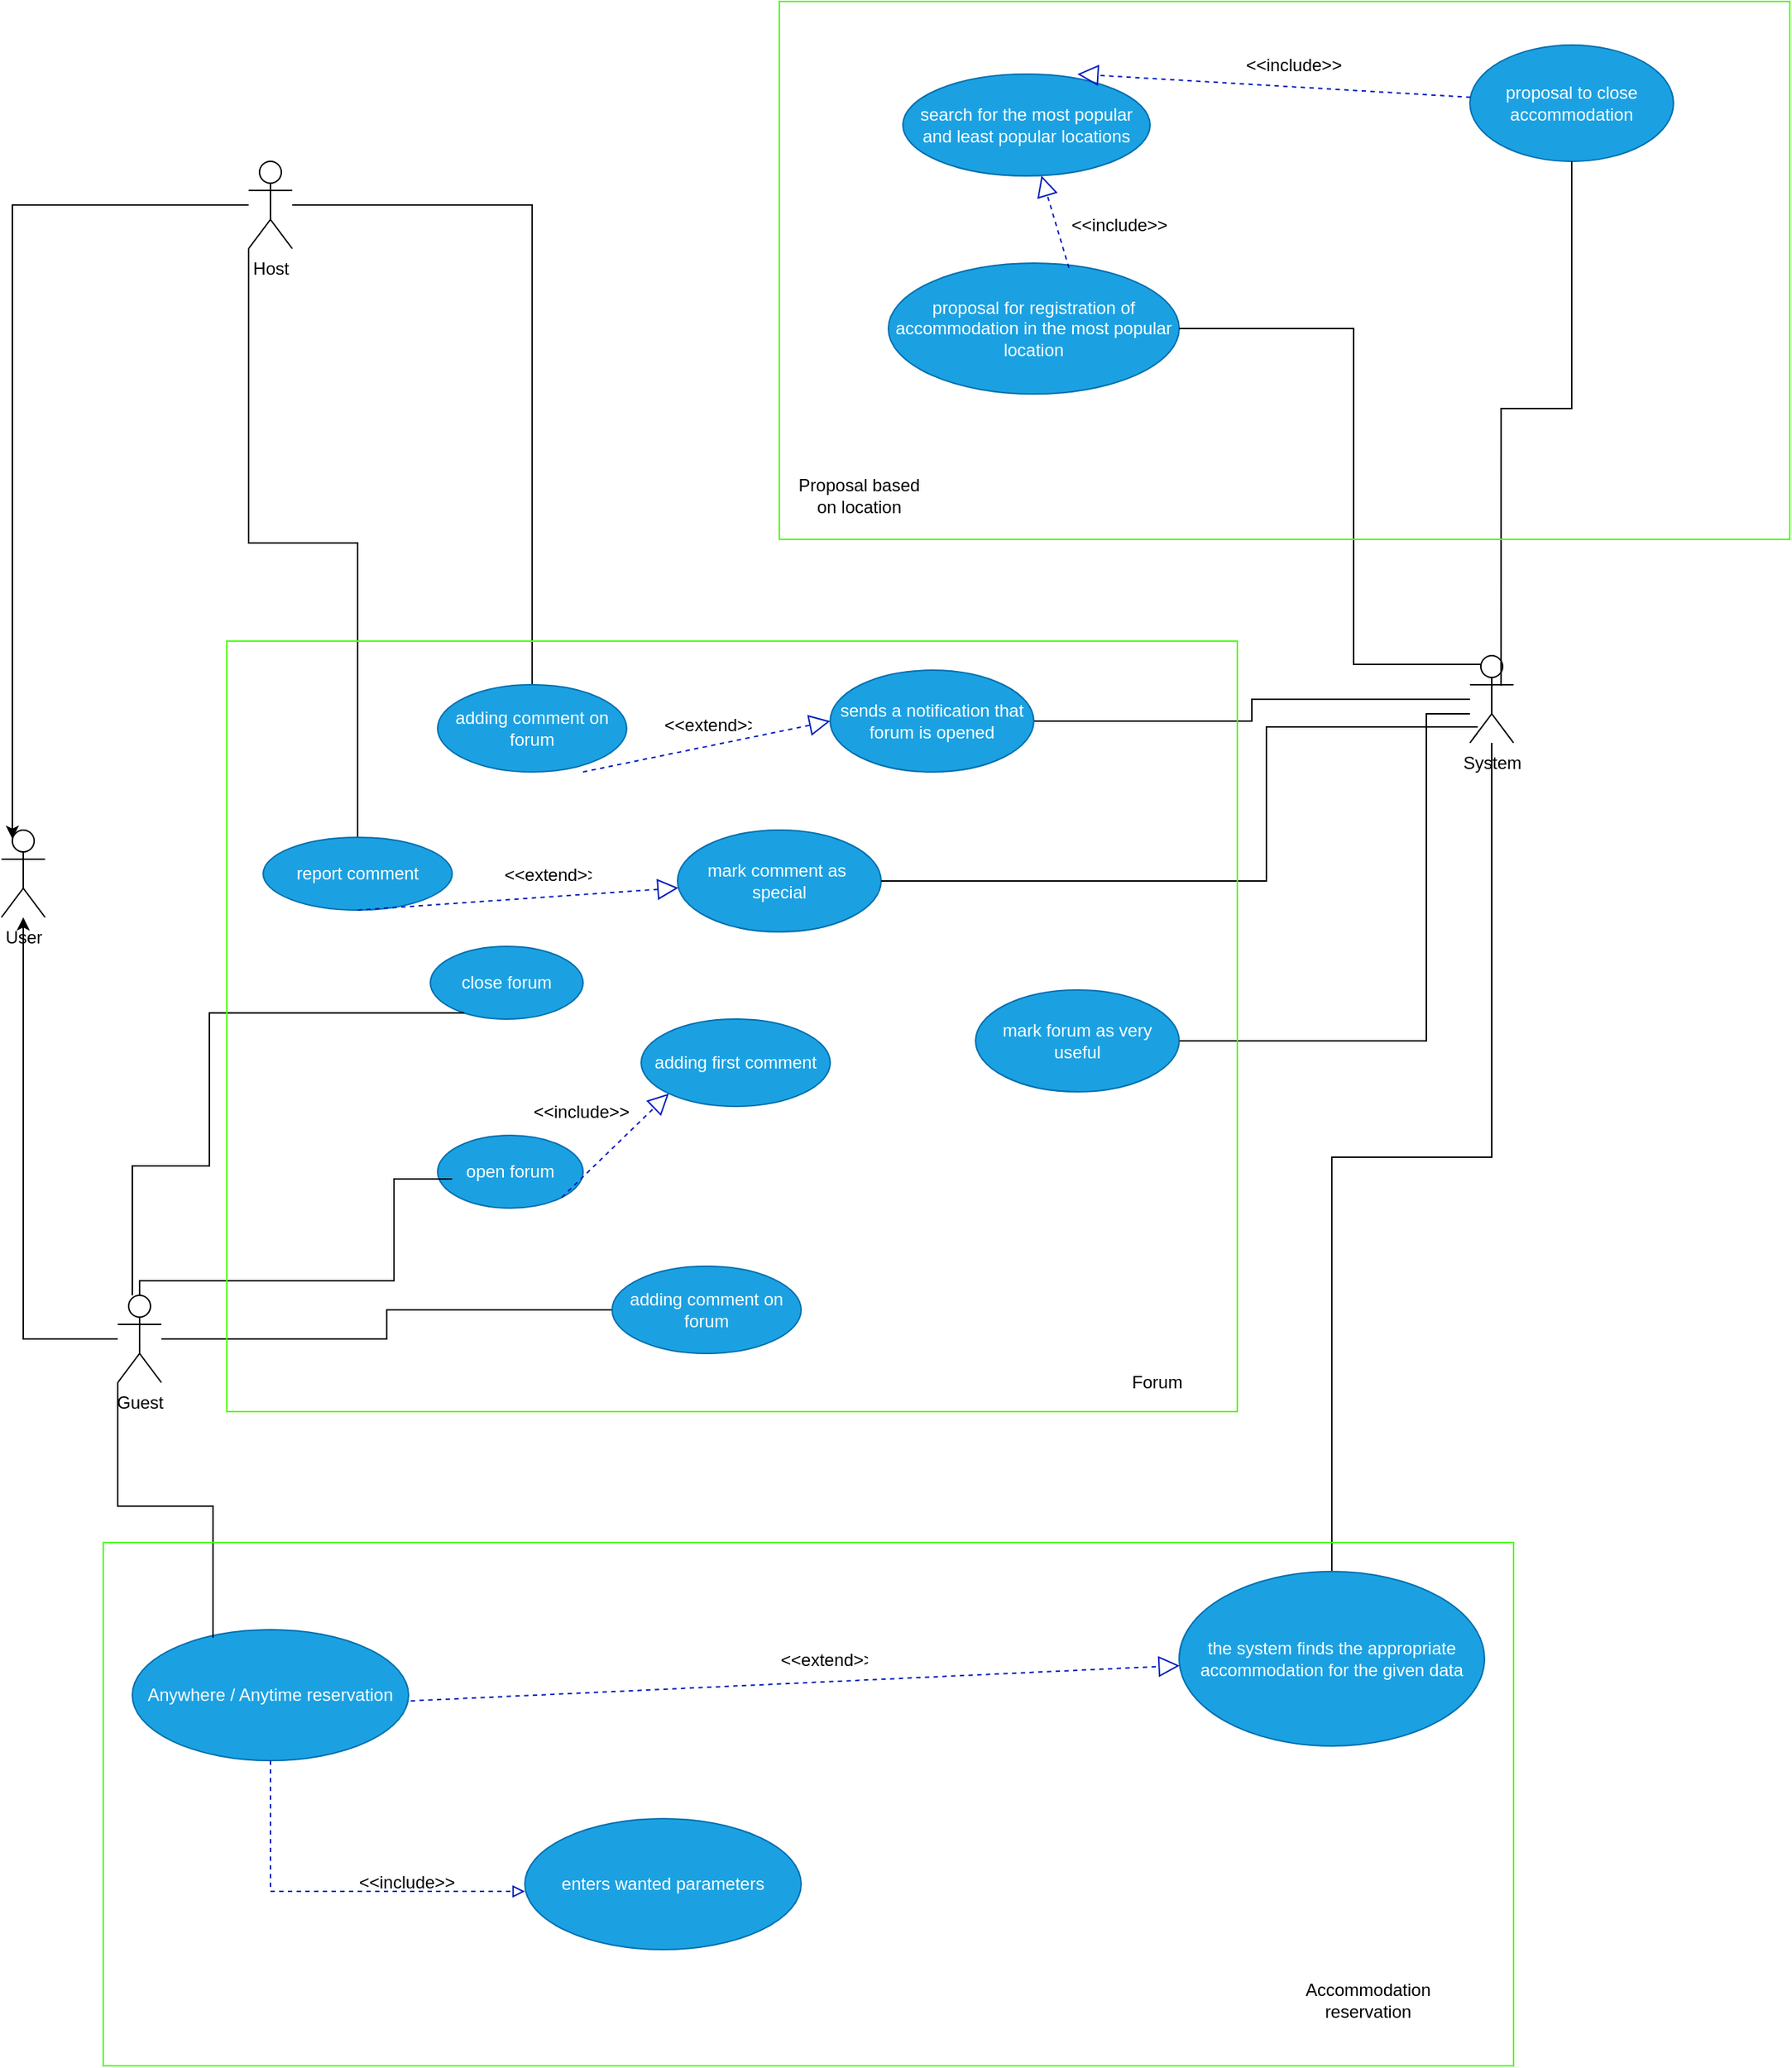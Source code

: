 <mxfile version="24.4.13" type="device">
  <diagram name="Page-1" id="Oq06PS3nVnAxU3G9pLdM">
    <mxGraphModel dx="1981" dy="1579" grid="1" gridSize="10" guides="1" tooltips="1" connect="1" arrows="1" fold="1" page="1" pageScale="1" pageWidth="850" pageHeight="1100" math="0" shadow="0">
      <root>
        <mxCell id="0" />
        <mxCell id="1" parent="0" />
        <mxCell id="TcoRfb-orriBvC50BFxm-47" style="edgeStyle=orthogonalEdgeStyle;rounded=0;orthogonalLoop=1;jettySize=auto;html=1;endArrow=none;endFill=0;" parent="1" source="TcoRfb-orriBvC50BFxm-1" target="TcoRfb-orriBvC50BFxm-46" edge="1">
          <mxGeometry relative="1" as="geometry" />
        </mxCell>
        <mxCell id="TcoRfb-orriBvC50BFxm-1" value="Host&lt;div&gt;&lt;br&gt;&lt;/div&gt;" style="shape=umlActor;verticalLabelPosition=bottom;verticalAlign=top;html=1;" parent="1" vertex="1">
          <mxGeometry x="60" y="120" width="30" height="60" as="geometry" />
        </mxCell>
        <mxCell id="TcoRfb-orriBvC50BFxm-48" style="edgeStyle=orthogonalEdgeStyle;rounded=0;orthogonalLoop=1;jettySize=auto;html=1;endArrow=none;endFill=0;" parent="1" source="TcoRfb-orriBvC50BFxm-5" target="TcoRfb-orriBvC50BFxm-45" edge="1">
          <mxGeometry relative="1" as="geometry" />
        </mxCell>
        <mxCell id="TcoRfb-orriBvC50BFxm-68" style="edgeStyle=orthogonalEdgeStyle;rounded=0;orthogonalLoop=1;jettySize=auto;html=1;" parent="1" source="TcoRfb-orriBvC50BFxm-5" target="TcoRfb-orriBvC50BFxm-65" edge="1">
          <mxGeometry relative="1" as="geometry" />
        </mxCell>
        <mxCell id="TcoRfb-orriBvC50BFxm-5" value="Guest" style="shape=umlActor;verticalLabelPosition=bottom;verticalAlign=top;html=1;" parent="1" vertex="1">
          <mxGeometry x="-30" y="900" width="30" height="60" as="geometry" />
        </mxCell>
        <mxCell id="TcoRfb-orriBvC50BFxm-54" style="edgeStyle=orthogonalEdgeStyle;rounded=0;orthogonalLoop=1;jettySize=auto;html=1;entryX=1;entryY=0.5;entryDx=0;entryDy=0;endArrow=none;endFill=0;" parent="1" source="TcoRfb-orriBvC50BFxm-6" target="TcoRfb-orriBvC50BFxm-53" edge="1">
          <mxGeometry relative="1" as="geometry" />
        </mxCell>
        <mxCell id="TcoRfb-orriBvC50BFxm-60" style="edgeStyle=orthogonalEdgeStyle;rounded=0;orthogonalLoop=1;jettySize=auto;html=1;entryX=1;entryY=0.5;entryDx=0;entryDy=0;endArrow=none;endFill=0;" parent="1" source="TcoRfb-orriBvC50BFxm-6" target="TcoRfb-orriBvC50BFxm-59" edge="1">
          <mxGeometry relative="1" as="geometry">
            <Array as="points">
              <mxPoint x="870" y="500" />
              <mxPoint x="870" y="725" />
            </Array>
          </mxGeometry>
        </mxCell>
        <mxCell id="TcoRfb-orriBvC50BFxm-6" value="System" style="shape=umlActor;verticalLabelPosition=bottom;verticalAlign=top;html=1;" parent="1" vertex="1">
          <mxGeometry x="900" y="460" width="30" height="60" as="geometry" />
        </mxCell>
        <mxCell id="TcoRfb-orriBvC50BFxm-10" value="search for the most popular and least popular locations" style="ellipse;whiteSpace=wrap;html=1;fillColor=#1ba1e2;fontColor=#ffffff;strokeColor=#006EAF;" parent="1" vertex="1">
          <mxGeometry x="510" y="60" width="170" height="70" as="geometry" />
        </mxCell>
        <mxCell id="TcoRfb-orriBvC50BFxm-13" value="proposal for registration of accommodation in the most popular location" style="ellipse;whiteSpace=wrap;html=1;fillColor=#1ba1e2;fontColor=#ffffff;strokeColor=#006EAF;" parent="1" vertex="1">
          <mxGeometry x="500" y="190" width="200" height="90" as="geometry" />
        </mxCell>
        <UserObject label="proposal to close accommodation" linkTarget="_blank" id="TcoRfb-orriBvC50BFxm-17">
          <mxCell style="ellipse;whiteSpace=wrap;html=1;fillColor=#1ba1e2;fontColor=#ffffff;strokeColor=#006EAF;" parent="1" vertex="1">
            <mxGeometry x="900" y="40" width="140" height="80" as="geometry" />
          </mxCell>
        </UserObject>
        <mxCell id="TcoRfb-orriBvC50BFxm-20" value="" style="endArrow=block;dashed=1;endFill=0;endSize=12;html=1;rounded=0;exitX=0.621;exitY=0.036;exitDx=0;exitDy=0;exitPerimeter=0;fillColor=#0050ef;strokeColor=#001DBC;" parent="1" source="TcoRfb-orriBvC50BFxm-13" target="TcoRfb-orriBvC50BFxm-10" edge="1">
          <mxGeometry width="160" relative="1" as="geometry">
            <mxPoint x="290" y="330" as="sourcePoint" />
            <mxPoint x="450" y="330" as="targetPoint" />
          </mxGeometry>
        </mxCell>
        <mxCell id="TcoRfb-orriBvC50BFxm-21" value="&amp;lt;&amp;lt;include&amp;gt;&amp;gt;" style="text;strokeColor=none;fillColor=none;align=left;verticalAlign=top;spacingLeft=4;spacingRight=4;overflow=hidden;rotatable=0;points=[[0,0.5],[1,0.5]];portConstraint=eastwest;whiteSpace=wrap;html=1;" parent="1" vertex="1">
          <mxGeometry x="620" y="150" width="80" height="30" as="geometry" />
        </mxCell>
        <mxCell id="TcoRfb-orriBvC50BFxm-23" value="" style="endArrow=block;dashed=1;endFill=0;endSize=12;html=1;rounded=0;entryX=0.706;entryY=0;entryDx=0;entryDy=0;entryPerimeter=0;fillColor=#0050ef;strokeColor=#001DBC;" parent="1" source="TcoRfb-orriBvC50BFxm-17" target="TcoRfb-orriBvC50BFxm-10" edge="1">
          <mxGeometry width="160" relative="1" as="geometry">
            <mxPoint x="660" y="330" as="sourcePoint" />
            <mxPoint x="820" y="330" as="targetPoint" />
          </mxGeometry>
        </mxCell>
        <mxCell id="TcoRfb-orriBvC50BFxm-24" value="&amp;lt;&amp;lt;include&amp;gt;&amp;gt;" style="text;strokeColor=none;fillColor=none;align=left;verticalAlign=top;spacingLeft=4;spacingRight=4;overflow=hidden;rotatable=0;points=[[0,0.5],[1,0.5]];portConstraint=eastwest;whiteSpace=wrap;html=1;" parent="1" vertex="1">
          <mxGeometry x="740" y="40" width="80" height="30" as="geometry" />
        </mxCell>
        <mxCell id="TcoRfb-orriBvC50BFxm-25" value="enters wanted parameters" style="ellipse;whiteSpace=wrap;html=1;fillColor=#1ba1e2;fontColor=#ffffff;strokeColor=#006EAF;" parent="1" vertex="1">
          <mxGeometry x="250" y="1260" width="190" height="90" as="geometry" />
        </mxCell>
        <mxCell id="TcoRfb-orriBvC50BFxm-37" style="edgeStyle=orthogonalEdgeStyle;rounded=0;orthogonalLoop=1;jettySize=auto;html=1;endArrow=none;endFill=0;" parent="1" source="TcoRfb-orriBvC50BFxm-28" target="TcoRfb-orriBvC50BFxm-6" edge="1">
          <mxGeometry relative="1" as="geometry" />
        </mxCell>
        <mxCell id="TcoRfb-orriBvC50BFxm-28" value="the system finds the appropriate accommodation for the given data" style="ellipse;whiteSpace=wrap;html=1;fillColor=#1ba1e2;fontColor=#ffffff;strokeColor=#006EAF;" parent="1" vertex="1">
          <mxGeometry x="700" y="1090" width="210" height="120" as="geometry" />
        </mxCell>
        <mxCell id="TcoRfb-orriBvC50BFxm-32" value="" style="endArrow=block;dashed=1;endFill=0;endSize=12;html=1;rounded=0;exitX=1.008;exitY=0.544;exitDx=0;exitDy=0;fillColor=#0050ef;strokeColor=#001DBC;exitPerimeter=0;" parent="1" source="hSJr7XtpUnt7ECqb-hFG-1" target="TcoRfb-orriBvC50BFxm-28" edge="1">
          <mxGeometry width="160" relative="1" as="geometry">
            <mxPoint x="425.23" y="1030.251" as="sourcePoint" />
            <mxPoint x="530" y="890" as="targetPoint" />
          </mxGeometry>
        </mxCell>
        <mxCell id="TcoRfb-orriBvC50BFxm-34" value="&amp;lt;&amp;lt;extend&amp;gt;&amp;gt;" style="text;strokeColor=none;fillColor=none;align=left;verticalAlign=top;spacingLeft=4;spacingRight=4;overflow=hidden;rotatable=0;points=[[0,0.5],[1,0.5]];portConstraint=eastwest;whiteSpace=wrap;html=1;" parent="1" vertex="1">
          <mxGeometry x="420" y="1137" width="70" height="26" as="geometry" />
        </mxCell>
        <mxCell id="TcoRfb-orriBvC50BFxm-35" style="edgeStyle=orthogonalEdgeStyle;rounded=0;orthogonalLoop=1;jettySize=auto;html=1;entryX=0.25;entryY=0.1;entryDx=0;entryDy=0;entryPerimeter=0;endArrow=none;endFill=0;" parent="1" source="TcoRfb-orriBvC50BFxm-13" target="TcoRfb-orriBvC50BFxm-6" edge="1">
          <mxGeometry relative="1" as="geometry">
            <Array as="points">
              <mxPoint x="820" y="235" />
              <mxPoint x="820" y="466" />
            </Array>
          </mxGeometry>
        </mxCell>
        <mxCell id="TcoRfb-orriBvC50BFxm-36" style="edgeStyle=orthogonalEdgeStyle;rounded=0;orthogonalLoop=1;jettySize=auto;html=1;entryX=0.712;entryY=0.346;entryDx=0;entryDy=0;entryPerimeter=0;endArrow=none;endFill=0;" parent="1" source="TcoRfb-orriBvC50BFxm-17" target="TcoRfb-orriBvC50BFxm-6" edge="1">
          <mxGeometry relative="1" as="geometry" />
        </mxCell>
        <mxCell id="TcoRfb-orriBvC50BFxm-41" value="open forum" style="ellipse;whiteSpace=wrap;html=1;fillColor=#1ba1e2;fontColor=#ffffff;strokeColor=#006EAF;" parent="1" vertex="1">
          <mxGeometry x="190" y="790" width="100" height="50" as="geometry" />
        </mxCell>
        <mxCell id="TcoRfb-orriBvC50BFxm-42" value="close forum" style="ellipse;whiteSpace=wrap;html=1;fillColor=#1ba1e2;fontColor=#ffffff;strokeColor=#006EAF;" parent="1" vertex="1">
          <mxGeometry x="185" y="660" width="105" height="50" as="geometry" />
        </mxCell>
        <mxCell id="TcoRfb-orriBvC50BFxm-43" style="edgeStyle=orthogonalEdgeStyle;rounded=0;orthogonalLoop=1;jettySize=auto;html=1;entryX=0.1;entryY=0.6;entryDx=0;entryDy=0;entryPerimeter=0;endArrow=none;endFill=0;" parent="1" source="TcoRfb-orriBvC50BFxm-5" target="TcoRfb-orriBvC50BFxm-41" edge="1">
          <mxGeometry relative="1" as="geometry">
            <Array as="points">
              <mxPoint x="160" y="890" />
            </Array>
          </mxGeometry>
        </mxCell>
        <mxCell id="TcoRfb-orriBvC50BFxm-44" style="edgeStyle=orthogonalEdgeStyle;rounded=0;orthogonalLoop=1;jettySize=auto;html=1;entryX=0.222;entryY=0.914;entryDx=0;entryDy=0;entryPerimeter=0;endArrow=none;endFill=0;" parent="1" source="TcoRfb-orriBvC50BFxm-5" target="TcoRfb-orriBvC50BFxm-42" edge="1">
          <mxGeometry relative="1" as="geometry">
            <Array as="points">
              <mxPoint x="-20" y="811" />
              <mxPoint x="33" y="811" />
            </Array>
          </mxGeometry>
        </mxCell>
        <mxCell id="TcoRfb-orriBvC50BFxm-45" value="adding comment on forum" style="ellipse;whiteSpace=wrap;html=1;fillColor=#1ba1e2;fontColor=#ffffff;strokeColor=#006EAF;" parent="1" vertex="1">
          <mxGeometry x="310" y="880" width="130" height="60" as="geometry" />
        </mxCell>
        <mxCell id="TcoRfb-orriBvC50BFxm-46" value="adding comment on forum" style="ellipse;whiteSpace=wrap;html=1;fillColor=#1ba1e2;fontColor=#ffffff;strokeColor=#006EAF;" parent="1" vertex="1">
          <mxGeometry x="190" y="480" width="130" height="60" as="geometry" />
        </mxCell>
        <mxCell id="TcoRfb-orriBvC50BFxm-49" value="adding first comment" style="ellipse;whiteSpace=wrap;html=1;fillColor=#1ba1e2;fontColor=#ffffff;strokeColor=#006EAF;" parent="1" vertex="1">
          <mxGeometry x="330" y="710" width="130" height="60" as="geometry" />
        </mxCell>
        <mxCell id="TcoRfb-orriBvC50BFxm-50" value="" style="endArrow=block;dashed=1;endFill=0;endSize=12;html=1;rounded=0;exitX=1;exitY=1;exitDx=0;exitDy=0;fillColor=#0050ef;strokeColor=#001DBC;entryX=0;entryY=1;entryDx=0;entryDy=0;" parent="1" source="TcoRfb-orriBvC50BFxm-41" target="TcoRfb-orriBvC50BFxm-49" edge="1">
          <mxGeometry width="160" relative="1" as="geometry">
            <mxPoint x="35.355" y="479.998" as="sourcePoint" />
            <mxPoint x="330" y="657.32" as="targetPoint" />
          </mxGeometry>
        </mxCell>
        <mxCell id="TcoRfb-orriBvC50BFxm-52" value="&amp;lt;&amp;lt;include&amp;gt;&amp;gt;" style="text;strokeColor=none;fillColor=none;align=left;verticalAlign=top;spacingLeft=4;spacingRight=4;overflow=hidden;rotatable=0;points=[[0,0.5],[1,0.5]];portConstraint=eastwest;whiteSpace=wrap;html=1;" parent="1" vertex="1">
          <mxGeometry x="250" y="760" width="80" height="30" as="geometry" />
        </mxCell>
        <mxCell id="TcoRfb-orriBvC50BFxm-53" value="sends a notification that&lt;div&gt;forum is opened&lt;/div&gt;" style="ellipse;whiteSpace=wrap;html=1;fillColor=#1ba1e2;fontColor=#ffffff;strokeColor=#006EAF;" parent="1" vertex="1">
          <mxGeometry x="460" y="470" width="140" height="70" as="geometry" />
        </mxCell>
        <mxCell id="TcoRfb-orriBvC50BFxm-55" value="" style="endArrow=block;dashed=1;endFill=0;endSize=12;html=1;rounded=0;entryX=0;entryY=0.5;entryDx=0;entryDy=0;exitX=0.769;exitY=1;exitDx=0;exitDy=0;exitPerimeter=0;fillColor=#0050ef;strokeColor=#001DBC;" parent="1" source="TcoRfb-orriBvC50BFxm-46" target="TcoRfb-orriBvC50BFxm-53" edge="1">
          <mxGeometry width="160" relative="1" as="geometry">
            <mxPoint x="370" y="510" as="sourcePoint" />
            <mxPoint x="530" y="510" as="targetPoint" />
          </mxGeometry>
        </mxCell>
        <mxCell id="TcoRfb-orriBvC50BFxm-56" value="&amp;lt;&amp;lt;extend&amp;gt;&amp;gt;" style="text;strokeColor=none;fillColor=none;align=left;verticalAlign=top;spacingLeft=4;spacingRight=4;overflow=hidden;rotatable=0;points=[[0,0.5],[1,0.5]];portConstraint=eastwest;whiteSpace=wrap;html=1;" parent="1" vertex="1">
          <mxGeometry x="340" y="494" width="70" height="26" as="geometry" />
        </mxCell>
        <mxCell id="TcoRfb-orriBvC50BFxm-58" style="edgeStyle=orthogonalEdgeStyle;rounded=0;orthogonalLoop=1;jettySize=auto;html=1;entryX=0;entryY=1;entryDx=0;entryDy=0;entryPerimeter=0;endArrow=none;endFill=0;" parent="1" source="TcoRfb-orriBvC50BFxm-57" target="TcoRfb-orriBvC50BFxm-1" edge="1">
          <mxGeometry relative="1" as="geometry" />
        </mxCell>
        <mxCell id="TcoRfb-orriBvC50BFxm-57" value="report comment" style="ellipse;whiteSpace=wrap;html=1;fillColor=#1ba1e2;fontColor=#ffffff;strokeColor=#006EAF;" parent="1" vertex="1">
          <mxGeometry x="70" y="585" width="130" height="50" as="geometry" />
        </mxCell>
        <mxCell id="TcoRfb-orriBvC50BFxm-59" value="mark forum as very useful" style="ellipse;whiteSpace=wrap;html=1;fillColor=#1ba1e2;fontColor=#ffffff;strokeColor=#006EAF;" parent="1" vertex="1">
          <mxGeometry x="560" y="690" width="140" height="70" as="geometry" />
        </mxCell>
        <mxCell id="TcoRfb-orriBvC50BFxm-61" value="mark comment as&amp;nbsp;&lt;div&gt;special&lt;/div&gt;" style="ellipse;whiteSpace=wrap;html=1;fillColor=#1ba1e2;fontColor=#ffffff;strokeColor=#006EAF;" parent="1" vertex="1">
          <mxGeometry x="355" y="580" width="140" height="70" as="geometry" />
        </mxCell>
        <mxCell id="TcoRfb-orriBvC50BFxm-62" style="edgeStyle=orthogonalEdgeStyle;rounded=0;orthogonalLoop=1;jettySize=auto;html=1;entryX=0.178;entryY=0.817;entryDx=0;entryDy=0;entryPerimeter=0;endArrow=none;endFill=0;" parent="1" source="TcoRfb-orriBvC50BFxm-61" target="TcoRfb-orriBvC50BFxm-6" edge="1">
          <mxGeometry relative="1" as="geometry">
            <Array as="points">
              <mxPoint x="760" y="615" />
              <mxPoint x="760" y="509" />
            </Array>
          </mxGeometry>
        </mxCell>
        <mxCell id="TcoRfb-orriBvC50BFxm-63" value="" style="endArrow=block;dashed=1;endFill=0;endSize=12;html=1;rounded=0;exitX=0.5;exitY=1;exitDx=0;exitDy=0;fillColor=#0050ef;strokeColor=#001DBC;" parent="1" source="TcoRfb-orriBvC50BFxm-57" target="TcoRfb-orriBvC50BFxm-61" edge="1">
          <mxGeometry width="160" relative="1" as="geometry">
            <mxPoint x="330" y="500" as="sourcePoint" />
            <mxPoint x="490" y="500" as="targetPoint" />
          </mxGeometry>
        </mxCell>
        <mxCell id="TcoRfb-orriBvC50BFxm-64" value="&amp;lt;&amp;lt;extend&amp;gt;&amp;gt;" style="text;strokeColor=none;fillColor=none;align=left;verticalAlign=top;spacingLeft=4;spacingRight=4;overflow=hidden;rotatable=0;points=[[0,0.5],[1,0.5]];portConstraint=eastwest;whiteSpace=wrap;html=1;" parent="1" vertex="1">
          <mxGeometry x="230" y="597" width="70" height="26" as="geometry" />
        </mxCell>
        <mxCell id="TcoRfb-orriBvC50BFxm-65" value="User" style="shape=umlActor;verticalLabelPosition=bottom;verticalAlign=top;html=1;" parent="1" vertex="1">
          <mxGeometry x="-110" y="580" width="30" height="60" as="geometry" />
        </mxCell>
        <mxCell id="TcoRfb-orriBvC50BFxm-67" style="edgeStyle=orthogonalEdgeStyle;rounded=0;orthogonalLoop=1;jettySize=auto;html=1;entryX=0.25;entryY=0.1;entryDx=0;entryDy=0;entryPerimeter=0;" parent="1" source="TcoRfb-orriBvC50BFxm-1" target="TcoRfb-orriBvC50BFxm-65" edge="1">
          <mxGeometry relative="1" as="geometry" />
        </mxCell>
        <mxCell id="hSJr7XtpUnt7ECqb-hFG-1" value="Anywhere / Anytime reservation" style="ellipse;whiteSpace=wrap;html=1;fillColor=#1ba1e2;fontColor=#ffffff;strokeColor=#006EAF;" parent="1" vertex="1">
          <mxGeometry x="-20" y="1130" width="190" height="90" as="geometry" />
        </mxCell>
        <mxCell id="hSJr7XtpUnt7ECqb-hFG-2" style="edgeStyle=orthogonalEdgeStyle;rounded=0;orthogonalLoop=1;jettySize=auto;html=1;exitX=0.5;exitY=1;exitDx=0;exitDy=0;entryX=0;entryY=0.556;entryDx=0;entryDy=0;entryPerimeter=0;dashed=1;fillColor=#0050ef;strokeColor=#001DBC;endArrow=block;endFill=0;" parent="1" source="hSJr7XtpUnt7ECqb-hFG-1" target="TcoRfb-orriBvC50BFxm-25" edge="1">
          <mxGeometry relative="1" as="geometry" />
        </mxCell>
        <mxCell id="hSJr7XtpUnt7ECqb-hFG-3" value="&amp;lt;&amp;lt;include&amp;gt;&amp;gt;" style="text;strokeColor=none;fillColor=none;align=left;verticalAlign=top;spacingLeft=4;spacingRight=4;overflow=hidden;rotatable=0;points=[[0,0.5],[1,0.5]];portConstraint=eastwest;whiteSpace=wrap;html=1;" parent="1" vertex="1">
          <mxGeometry x="130" y="1290" width="80" height="30" as="geometry" />
        </mxCell>
        <mxCell id="hSJr7XtpUnt7ECqb-hFG-7" style="edgeStyle=orthogonalEdgeStyle;rounded=0;orthogonalLoop=1;jettySize=auto;html=1;endArrow=none;endFill=0;exitX=0.292;exitY=0.061;exitDx=0;exitDy=0;exitPerimeter=0;entryX=0;entryY=1;entryDx=0;entryDy=0;entryPerimeter=0;" parent="1" source="hSJr7XtpUnt7ECqb-hFG-1" target="TcoRfb-orriBvC50BFxm-5" edge="1">
          <mxGeometry relative="1" as="geometry">
            <mxPoint x="300" y="1059.5" as="sourcePoint" />
            <mxPoint x="70" y="924.5" as="targetPoint" />
          </mxGeometry>
        </mxCell>
        <mxCell id="hSJr7XtpUnt7ECqb-hFG-11" value="" style="rounded=0;whiteSpace=wrap;html=1;fillColor=none;strokeColor=#4DFF0D;" parent="1" vertex="1">
          <mxGeometry x="-40" y="1070" width="970" height="360" as="geometry" />
        </mxCell>
        <mxCell id="hSJr7XtpUnt7ECqb-hFG-12" value="Accommodation reservation" style="text;html=1;align=center;verticalAlign=middle;whiteSpace=wrap;rounded=0;" parent="1" vertex="1">
          <mxGeometry x="760" y="1360" width="140" height="50" as="geometry" />
        </mxCell>
        <mxCell id="hSJr7XtpUnt7ECqb-hFG-13" value="" style="rounded=0;whiteSpace=wrap;html=1;fillColor=none;strokeColor=#4DFF0D;" parent="1" vertex="1">
          <mxGeometry x="425" y="10" width="695" height="370" as="geometry" />
        </mxCell>
        <mxCell id="hSJr7XtpUnt7ECqb-hFG-14" value="Proposal based on location" style="text;html=1;align=center;verticalAlign=middle;whiteSpace=wrap;rounded=0;" parent="1" vertex="1">
          <mxGeometry x="435" y="330" width="90" height="40" as="geometry" />
        </mxCell>
        <mxCell id="hSJr7XtpUnt7ECqb-hFG-16" value="" style="rounded=0;whiteSpace=wrap;html=1;fillColor=none;strokeColor=#4DFF0D;" parent="1" vertex="1">
          <mxGeometry x="45" y="450" width="695" height="530" as="geometry" />
        </mxCell>
        <mxCell id="hSJr7XtpUnt7ECqb-hFG-17" value="Forum" style="text;html=1;align=center;verticalAlign=middle;whiteSpace=wrap;rounded=0;" parent="1" vertex="1">
          <mxGeometry x="640" y="940" width="90" height="40" as="geometry" />
        </mxCell>
      </root>
    </mxGraphModel>
  </diagram>
</mxfile>
